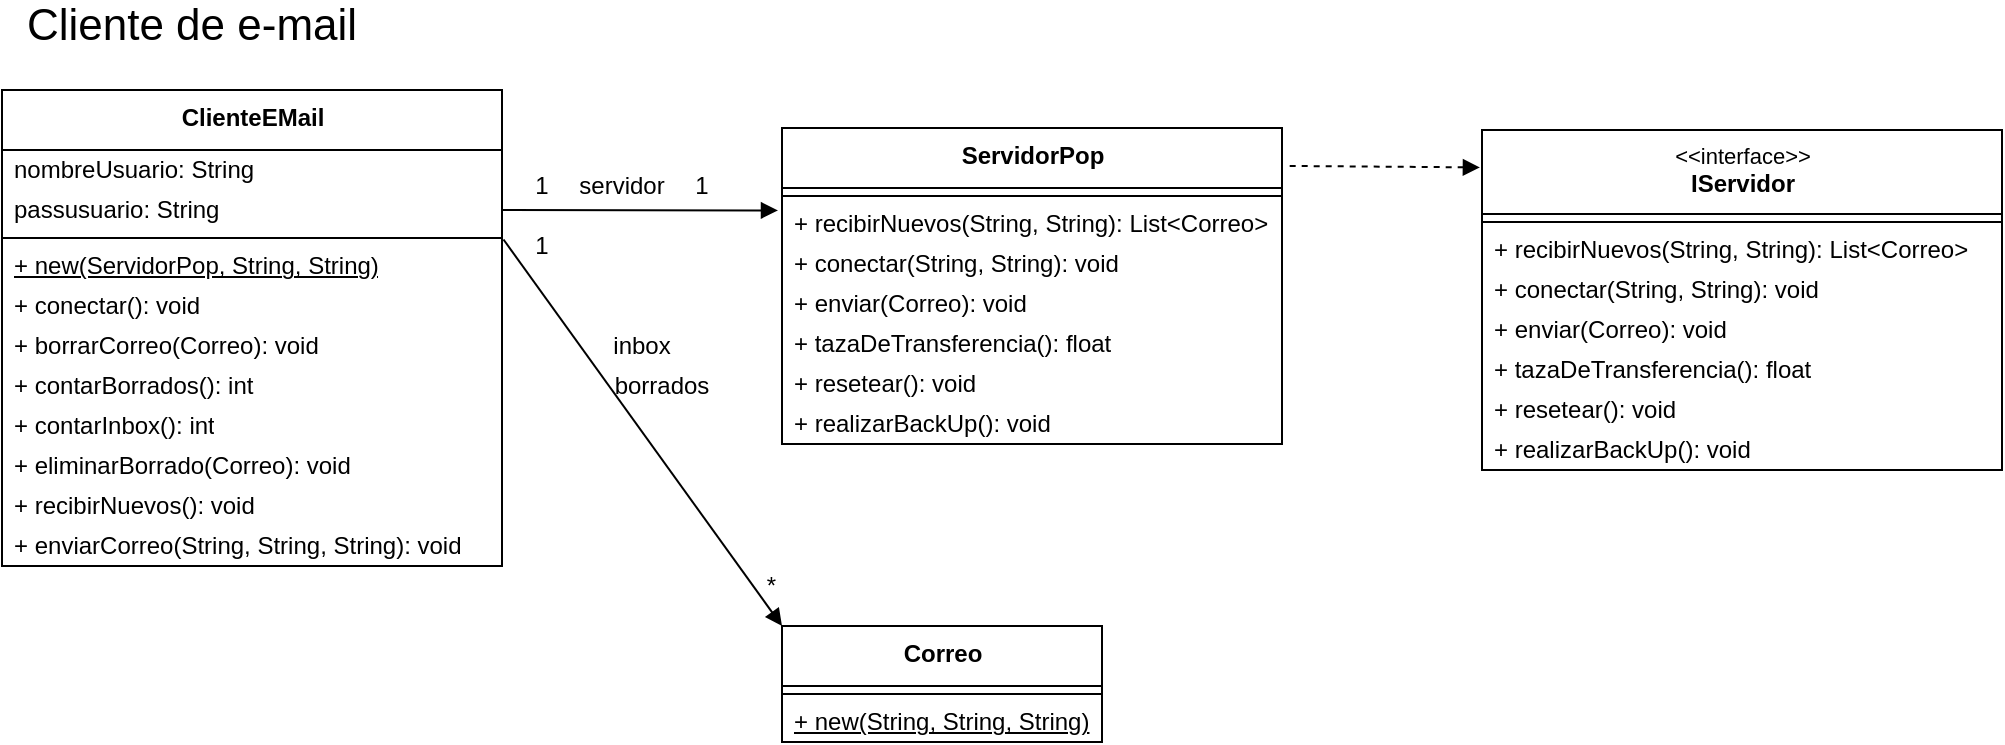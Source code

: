 <mxfile version="17.4.6" type="github">
  <diagram id="hwEnMFRsd4231ranK771" name="Page-1">
    <mxGraphModel dx="1128" dy="1766" grid="1" gridSize="10" guides="1" tooltips="1" connect="1" arrows="1" fold="1" page="1" pageScale="1" pageWidth="827" pageHeight="1169" math="0" shadow="0">
      <root>
        <mxCell id="0" />
        <mxCell id="1" parent="0" />
        <mxCell id="HtaL5qtSipClP9a9sMlD-21" style="edgeStyle=none;orthogonalLoop=1;jettySize=auto;html=1;exitX=-0.008;exitY=0.16;exitDx=0;exitDy=0;endArrow=none;endFill=0;rounded=0;exitPerimeter=0;startArrow=block;startFill=1;entryX=1;entryY=0.5;entryDx=0;entryDy=0;" edge="1" parent="1" source="HtaL5qtSipClP9a9sMlD-106" target="HtaL5qtSipClP9a9sMlD-121">
          <mxGeometry relative="1" as="geometry">
            <mxPoint x="260" y="-1039" as="targetPoint" />
            <mxPoint x="370.5" y="-1037.032" as="sourcePoint" />
          </mxGeometry>
        </mxCell>
        <mxCell id="HtaL5qtSipClP9a9sMlD-22" value="&amp;nbsp;*" style="text;html=1;strokeColor=none;fillColor=none;align=center;verticalAlign=middle;whiteSpace=wrap;rounded=0;" vertex="1" parent="1">
          <mxGeometry x="373" y="-860" width="40" height="20" as="geometry" />
        </mxCell>
        <mxCell id="HtaL5qtSipClP9a9sMlD-23" value="1" style="text;html=1;strokeColor=none;fillColor=none;align=center;verticalAlign=middle;whiteSpace=wrap;rounded=0;" vertex="1" parent="1">
          <mxGeometry x="260" y="-1030" width="40" height="20" as="geometry" />
        </mxCell>
        <mxCell id="HtaL5qtSipClP9a9sMlD-24" value="borrados" style="text;html=1;strokeColor=none;fillColor=none;align=center;verticalAlign=middle;whiteSpace=wrap;rounded=0;" vertex="1" parent="1">
          <mxGeometry x="320" y="-960" width="40" height="20" as="geometry" />
        </mxCell>
        <mxCell id="HtaL5qtSipClP9a9sMlD-25" value="&lt;font style=&quot;font-size: 22px&quot;&gt;Cliente de e-mail&lt;/font&gt;" style="text;html=1;strokeColor=none;fillColor=none;align=center;verticalAlign=middle;whiteSpace=wrap;rounded=0;" vertex="1" parent="1">
          <mxGeometry x="20" y="-1140" width="170" height="20" as="geometry" />
        </mxCell>
        <mxCell id="HtaL5qtSipClP9a9sMlD-71" value="servidor" style="text;html=1;strokeColor=none;fillColor=none;align=center;verticalAlign=middle;whiteSpace=wrap;rounded=0;" vertex="1" parent="1">
          <mxGeometry x="300" y="-1060" width="40" height="20" as="geometry" />
        </mxCell>
        <mxCell id="HtaL5qtSipClP9a9sMlD-72" style="edgeStyle=none;orthogonalLoop=1;jettySize=auto;html=1;exitX=0;exitY=0;exitDx=0;exitDy=0;endArrow=none;endFill=0;rounded=0;startArrow=block;startFill=1;entryX=1.003;entryY=-0.162;entryDx=0;entryDy=0;entryPerimeter=0;" edge="1" parent="1" source="HtaL5qtSipClP9a9sMlD-93" target="HtaL5qtSipClP9a9sMlD-116">
          <mxGeometry relative="1" as="geometry">
            <mxPoint x="259.28" y="-1026.234" as="targetPoint" />
            <mxPoint x="395.04" y="-829.98" as="sourcePoint" />
          </mxGeometry>
        </mxCell>
        <mxCell id="HtaL5qtSipClP9a9sMlD-73" value="inbox" style="text;html=1;strokeColor=none;fillColor=none;align=center;verticalAlign=middle;whiteSpace=wrap;rounded=0;" vertex="1" parent="1">
          <mxGeometry x="310" y="-980" width="40" height="20" as="geometry" />
        </mxCell>
        <mxCell id="HtaL5qtSipClP9a9sMlD-75" value="1" style="text;html=1;strokeColor=none;fillColor=none;align=center;verticalAlign=middle;whiteSpace=wrap;rounded=0;" vertex="1" parent="1">
          <mxGeometry x="260" y="-1060" width="40" height="20" as="geometry" />
        </mxCell>
        <mxCell id="HtaL5qtSipClP9a9sMlD-76" value="1" style="text;html=1;strokeColor=none;fillColor=none;align=center;verticalAlign=middle;whiteSpace=wrap;rounded=0;" vertex="1" parent="1">
          <mxGeometry x="340" y="-1060" width="40" height="20" as="geometry" />
        </mxCell>
        <mxCell id="HtaL5qtSipClP9a9sMlD-77" style="edgeStyle=none;orthogonalLoop=1;jettySize=auto;html=1;exitX=-0.004;exitY=0.11;exitDx=0;exitDy=0;endArrow=none;endFill=0;rounded=0;exitPerimeter=0;startArrow=block;startFill=1;entryX=1.01;entryY=0.12;entryDx=0;entryDy=0;entryPerimeter=0;dashed=1;" edge="1" parent="1" source="HtaL5qtSipClP9a9sMlD-85" target="HtaL5qtSipClP9a9sMlD-105">
          <mxGeometry relative="1" as="geometry">
            <mxPoint x="621.75" y="-1059.95" as="targetPoint" />
            <mxPoint x="748.92" y="-1059.19" as="sourcePoint" />
          </mxGeometry>
        </mxCell>
        <mxCell id="HtaL5qtSipClP9a9sMlD-85" value="&amp;lt;&amp;lt;interface&amp;gt;&amp;gt;&lt;br&gt;&lt;span style=&quot;font-size: 12px ; font-weight: 700&quot;&gt;IServidor&lt;/span&gt;" style="swimlane;fontStyle=0;align=center;verticalAlign=top;childLayout=stackLayout;horizontal=1;startSize=42;horizontalStack=0;resizeParent=1;resizeParentMax=0;resizeLast=0;collapsible=0;marginBottom=0;html=1;labelBackgroundColor=none;labelBorderColor=none;fontSize=11;" vertex="1" parent="1">
          <mxGeometry x="750" y="-1078" width="260" height="170" as="geometry" />
        </mxCell>
        <mxCell id="HtaL5qtSipClP9a9sMlD-90" value="" style="line;strokeWidth=1;fillColor=none;align=left;verticalAlign=middle;spacingTop=-1;spacingLeft=3;spacingRight=3;rotatable=0;labelPosition=right;points=[];portConstraint=eastwest;labelBackgroundColor=none;labelBorderColor=none;fontSize=11;html=1;" vertex="1" parent="HtaL5qtSipClP9a9sMlD-85">
          <mxGeometry y="42" width="260" height="8" as="geometry" />
        </mxCell>
        <mxCell id="HtaL5qtSipClP9a9sMlD-92" value="&lt;span style=&quot;font-size: 12px&quot;&gt;+ recibirNuevos(String, String): List&amp;lt;Correo&amp;gt;&lt;/span&gt;" style="text;html=1;strokeColor=none;fillColor=none;align=left;verticalAlign=middle;spacingLeft=4;spacingRight=4;overflow=hidden;rotatable=0;points=[[0,0.5],[1,0.5]];portConstraint=eastwest;labelBackgroundColor=none;labelBorderColor=none;fontSize=11;" vertex="1" parent="HtaL5qtSipClP9a9sMlD-85">
          <mxGeometry y="50" width="260" height="20" as="geometry" />
        </mxCell>
        <mxCell id="HtaL5qtSipClP9a9sMlD-100" value="&lt;span style=&quot;font-size: 12px&quot;&gt;+ conectar(String, String): void&lt;/span&gt;" style="text;html=1;strokeColor=none;fillColor=none;align=left;verticalAlign=middle;spacingLeft=4;spacingRight=4;overflow=hidden;rotatable=0;points=[[0,0.5],[1,0.5]];portConstraint=eastwest;labelBackgroundColor=none;labelBorderColor=none;fontSize=11;" vertex="1" parent="HtaL5qtSipClP9a9sMlD-85">
          <mxGeometry y="70" width="260" height="20" as="geometry" />
        </mxCell>
        <mxCell id="HtaL5qtSipClP9a9sMlD-101" value="&lt;span style=&quot;font-size: 12px&quot;&gt;+ enviar(Correo): void&lt;/span&gt;" style="text;html=1;strokeColor=none;fillColor=none;align=left;verticalAlign=middle;spacingLeft=4;spacingRight=4;overflow=hidden;rotatable=0;points=[[0,0.5],[1,0.5]];portConstraint=eastwest;labelBackgroundColor=none;labelBorderColor=none;fontSize=11;" vertex="1" parent="HtaL5qtSipClP9a9sMlD-85">
          <mxGeometry y="90" width="260" height="20" as="geometry" />
        </mxCell>
        <mxCell id="HtaL5qtSipClP9a9sMlD-102" value="&lt;span style=&quot;font-size: 12px&quot;&gt;+ tazaDeTransferencia(): float&lt;/span&gt;" style="text;html=1;strokeColor=none;fillColor=none;align=left;verticalAlign=middle;spacingLeft=4;spacingRight=4;overflow=hidden;rotatable=0;points=[[0,0.5],[1,0.5]];portConstraint=eastwest;labelBackgroundColor=none;labelBorderColor=none;fontSize=11;" vertex="1" parent="HtaL5qtSipClP9a9sMlD-85">
          <mxGeometry y="110" width="260" height="20" as="geometry" />
        </mxCell>
        <mxCell id="HtaL5qtSipClP9a9sMlD-103" value="&lt;span style=&quot;font-size: 12px&quot;&gt;+ resetear(): void&lt;/span&gt;" style="text;html=1;strokeColor=none;fillColor=none;align=left;verticalAlign=middle;spacingLeft=4;spacingRight=4;overflow=hidden;rotatable=0;points=[[0,0.5],[1,0.5]];portConstraint=eastwest;labelBackgroundColor=none;labelBorderColor=none;fontSize=11;" vertex="1" parent="HtaL5qtSipClP9a9sMlD-85">
          <mxGeometry y="130" width="260" height="20" as="geometry" />
        </mxCell>
        <mxCell id="HtaL5qtSipClP9a9sMlD-104" value="&lt;span style=&quot;font-size: 12px&quot;&gt;+ realizarBackUp(): void&lt;/span&gt;" style="text;html=1;strokeColor=none;fillColor=none;align=left;verticalAlign=middle;spacingLeft=4;spacingRight=4;overflow=hidden;rotatable=0;points=[[0,0.5],[1,0.5]];portConstraint=eastwest;labelBackgroundColor=none;labelBorderColor=none;fontSize=11;" vertex="1" parent="HtaL5qtSipClP9a9sMlD-85">
          <mxGeometry y="150" width="260" height="20" as="geometry" />
        </mxCell>
        <mxCell id="HtaL5qtSipClP9a9sMlD-93" value="&lt;span style=&quot;font-size: 12px ; font-weight: 700&quot;&gt;Correo&lt;/span&gt;" style="swimlane;fontStyle=0;align=center;verticalAlign=top;childLayout=stackLayout;horizontal=1;startSize=30;horizontalStack=0;resizeParent=1;resizeParentMax=0;resizeLast=0;collapsible=0;marginBottom=0;html=1;labelBackgroundColor=none;labelBorderColor=none;fontSize=11;" vertex="1" parent="1">
          <mxGeometry x="400" y="-830" width="160" height="58" as="geometry" />
        </mxCell>
        <mxCell id="HtaL5qtSipClP9a9sMlD-97" value="" style="line;strokeWidth=1;fillColor=none;align=left;verticalAlign=middle;spacingTop=-1;spacingLeft=3;spacingRight=3;rotatable=0;labelPosition=right;points=[];portConstraint=eastwest;labelBackgroundColor=none;labelBorderColor=none;fontSize=11;html=1;" vertex="1" parent="HtaL5qtSipClP9a9sMlD-93">
          <mxGeometry y="30" width="160" height="8" as="geometry" />
        </mxCell>
        <mxCell id="HtaL5qtSipClP9a9sMlD-94" value="&lt;span style=&quot;font-size: 12px&quot;&gt;&lt;u&gt;+ new(String, String, String)&lt;/u&gt;&lt;/span&gt;" style="text;html=1;strokeColor=none;fillColor=none;align=left;verticalAlign=middle;spacingLeft=4;spacingRight=4;overflow=hidden;rotatable=0;points=[[0,0.5],[1,0.5]];portConstraint=eastwest;labelBackgroundColor=none;labelBorderColor=none;fontSize=11;" vertex="1" parent="HtaL5qtSipClP9a9sMlD-93">
          <mxGeometry y="38" width="160" height="20" as="geometry" />
        </mxCell>
        <mxCell id="HtaL5qtSipClP9a9sMlD-105" value="&lt;span style=&quot;font-size: 12px ; font-weight: 700&quot;&gt;ServidorPop&lt;/span&gt;" style="swimlane;fontStyle=0;align=center;verticalAlign=top;childLayout=stackLayout;horizontal=1;startSize=30;horizontalStack=0;resizeParent=1;resizeParentMax=0;resizeLast=0;collapsible=0;marginBottom=0;html=1;labelBackgroundColor=none;labelBorderColor=none;fontSize=11;" vertex="1" parent="1">
          <mxGeometry x="400" y="-1079" width="250" height="158" as="geometry" />
        </mxCell>
        <mxCell id="HtaL5qtSipClP9a9sMlD-107" value="" style="line;strokeWidth=1;fillColor=none;align=left;verticalAlign=middle;spacingTop=-1;spacingLeft=3;spacingRight=3;rotatable=0;labelPosition=right;points=[];portConstraint=eastwest;labelBackgroundColor=none;labelBorderColor=none;fontSize=11;html=1;" vertex="1" parent="HtaL5qtSipClP9a9sMlD-105">
          <mxGeometry y="30" width="250" height="8" as="geometry" />
        </mxCell>
        <mxCell id="HtaL5qtSipClP9a9sMlD-106" value="&lt;span style=&quot;font-size: 12px&quot;&gt;+ recibirNuevos(String, String): List&amp;lt;Correo&amp;gt;&lt;/span&gt;" style="text;html=1;strokeColor=none;fillColor=none;align=left;verticalAlign=middle;spacingLeft=4;spacingRight=4;overflow=hidden;rotatable=0;points=[[0,0.5],[1,0.5]];portConstraint=eastwest;labelBackgroundColor=none;labelBorderColor=none;fontSize=11;" vertex="1" parent="HtaL5qtSipClP9a9sMlD-105">
          <mxGeometry y="38" width="250" height="20" as="geometry" />
        </mxCell>
        <mxCell id="HtaL5qtSipClP9a9sMlD-108" value="&lt;span style=&quot;font-size: 12px&quot;&gt;+ conectar(String, String): void&lt;/span&gt;" style="text;html=1;strokeColor=none;fillColor=none;align=left;verticalAlign=middle;spacingLeft=4;spacingRight=4;overflow=hidden;rotatable=0;points=[[0,0.5],[1,0.5]];portConstraint=eastwest;labelBackgroundColor=none;labelBorderColor=none;fontSize=11;" vertex="1" parent="HtaL5qtSipClP9a9sMlD-105">
          <mxGeometry y="58" width="250" height="20" as="geometry" />
        </mxCell>
        <mxCell id="HtaL5qtSipClP9a9sMlD-109" value="&lt;span style=&quot;font-size: 12px&quot;&gt;+ enviar(Correo): void&lt;/span&gt;" style="text;html=1;strokeColor=none;fillColor=none;align=left;verticalAlign=middle;spacingLeft=4;spacingRight=4;overflow=hidden;rotatable=0;points=[[0,0.5],[1,0.5]];portConstraint=eastwest;labelBackgroundColor=none;labelBorderColor=none;fontSize=11;" vertex="1" parent="HtaL5qtSipClP9a9sMlD-105">
          <mxGeometry y="78" width="250" height="20" as="geometry" />
        </mxCell>
        <mxCell id="HtaL5qtSipClP9a9sMlD-110" value="&lt;span style=&quot;font-size: 12px&quot;&gt;+ tazaDeTransferencia(): float&lt;/span&gt;" style="text;html=1;strokeColor=none;fillColor=none;align=left;verticalAlign=middle;spacingLeft=4;spacingRight=4;overflow=hidden;rotatable=0;points=[[0,0.5],[1,0.5]];portConstraint=eastwest;labelBackgroundColor=none;labelBorderColor=none;fontSize=11;" vertex="1" parent="HtaL5qtSipClP9a9sMlD-105">
          <mxGeometry y="98" width="250" height="20" as="geometry" />
        </mxCell>
        <mxCell id="HtaL5qtSipClP9a9sMlD-111" value="&lt;span style=&quot;font-size: 12px&quot;&gt;+ resetear(): void&lt;/span&gt;" style="text;html=1;strokeColor=none;fillColor=none;align=left;verticalAlign=middle;spacingLeft=4;spacingRight=4;overflow=hidden;rotatable=0;points=[[0,0.5],[1,0.5]];portConstraint=eastwest;labelBackgroundColor=none;labelBorderColor=none;fontSize=11;" vertex="1" parent="HtaL5qtSipClP9a9sMlD-105">
          <mxGeometry y="118" width="250" height="20" as="geometry" />
        </mxCell>
        <mxCell id="HtaL5qtSipClP9a9sMlD-112" value="&lt;span style=&quot;font-size: 12px&quot;&gt;+ realizarBackUp(): void&lt;/span&gt;" style="text;html=1;strokeColor=none;fillColor=none;align=left;verticalAlign=middle;spacingLeft=4;spacingRight=4;overflow=hidden;rotatable=0;points=[[0,0.5],[1,0.5]];portConstraint=eastwest;labelBackgroundColor=none;labelBorderColor=none;fontSize=11;" vertex="1" parent="HtaL5qtSipClP9a9sMlD-105">
          <mxGeometry y="138" width="250" height="20" as="geometry" />
        </mxCell>
        <mxCell id="HtaL5qtSipClP9a9sMlD-113" value="&lt;span style=&quot;font-size: 12px ; font-weight: 700&quot;&gt;ClienteEMail&lt;/span&gt;" style="swimlane;fontStyle=0;align=center;verticalAlign=top;childLayout=stackLayout;horizontal=1;startSize=30;horizontalStack=0;resizeParent=1;resizeParentMax=0;resizeLast=0;collapsible=0;marginBottom=0;html=1;labelBackgroundColor=none;labelBorderColor=none;fontSize=11;" vertex="1" parent="1">
          <mxGeometry x="10" y="-1098" width="250" height="238" as="geometry" />
        </mxCell>
        <mxCell id="HtaL5qtSipClP9a9sMlD-115" value="&lt;span style=&quot;font-size: 12px&quot;&gt;nombreUsuario: String&lt;/span&gt;" style="text;html=1;strokeColor=none;fillColor=none;align=left;verticalAlign=middle;spacingLeft=4;spacingRight=4;overflow=hidden;rotatable=0;points=[[0,0.5],[1,0.5]];portConstraint=eastwest;labelBackgroundColor=none;labelBorderColor=none;fontSize=11;" vertex="1" parent="HtaL5qtSipClP9a9sMlD-113">
          <mxGeometry y="30" width="250" height="20" as="geometry" />
        </mxCell>
        <mxCell id="HtaL5qtSipClP9a9sMlD-121" value="&lt;span style=&quot;font-size: 12px&quot;&gt;passusuario: String&lt;/span&gt;" style="text;html=1;strokeColor=none;fillColor=none;align=left;verticalAlign=middle;spacingLeft=4;spacingRight=4;overflow=hidden;rotatable=0;points=[[0,0.5],[1,0.5]];portConstraint=eastwest;labelBackgroundColor=none;labelBorderColor=none;fontSize=11;" vertex="1" parent="HtaL5qtSipClP9a9sMlD-113">
          <mxGeometry y="50" width="250" height="20" as="geometry" />
        </mxCell>
        <mxCell id="HtaL5qtSipClP9a9sMlD-114" value="" style="line;strokeWidth=1;fillColor=none;align=left;verticalAlign=middle;spacingTop=-1;spacingLeft=3;spacingRight=3;rotatable=0;labelPosition=right;points=[];portConstraint=eastwest;labelBackgroundColor=none;labelBorderColor=none;fontSize=11;html=1;" vertex="1" parent="HtaL5qtSipClP9a9sMlD-113">
          <mxGeometry y="70" width="250" height="8" as="geometry" />
        </mxCell>
        <mxCell id="HtaL5qtSipClP9a9sMlD-116" value="&lt;span style=&quot;font-size: 12px&quot;&gt;&lt;u&gt;+ new(ServidorPop, String, String)&lt;/u&gt;&lt;/span&gt;" style="text;html=1;strokeColor=none;fillColor=none;align=left;verticalAlign=middle;spacingLeft=4;spacingRight=4;overflow=hidden;rotatable=0;points=[[0,0.5],[1,0.5]];portConstraint=eastwest;labelBackgroundColor=none;labelBorderColor=none;fontSize=11;" vertex="1" parent="HtaL5qtSipClP9a9sMlD-113">
          <mxGeometry y="78" width="250" height="20" as="geometry" />
        </mxCell>
        <mxCell id="HtaL5qtSipClP9a9sMlD-117" value="&lt;span style=&quot;font-size: 12px&quot;&gt;+ conectar(): void&lt;/span&gt;" style="text;html=1;strokeColor=none;fillColor=none;align=left;verticalAlign=middle;spacingLeft=4;spacingRight=4;overflow=hidden;rotatable=0;points=[[0,0.5],[1,0.5]];portConstraint=eastwest;labelBackgroundColor=none;labelBorderColor=none;fontSize=11;" vertex="1" parent="HtaL5qtSipClP9a9sMlD-113">
          <mxGeometry y="98" width="250" height="20" as="geometry" />
        </mxCell>
        <mxCell id="HtaL5qtSipClP9a9sMlD-118" value="&lt;span style=&quot;font-size: 12px&quot;&gt;+ borrarCorreo(Correo): void&lt;/span&gt;" style="text;html=1;strokeColor=none;fillColor=none;align=left;verticalAlign=middle;spacingLeft=4;spacingRight=4;overflow=hidden;rotatable=0;points=[[0,0.5],[1,0.5]];portConstraint=eastwest;labelBackgroundColor=none;labelBorderColor=none;fontSize=11;" vertex="1" parent="HtaL5qtSipClP9a9sMlD-113">
          <mxGeometry y="118" width="250" height="20" as="geometry" />
        </mxCell>
        <mxCell id="HtaL5qtSipClP9a9sMlD-119" value="&lt;span style=&quot;font-size: 12px&quot;&gt;+ contarBorrados(): int&lt;/span&gt;" style="text;html=1;strokeColor=none;fillColor=none;align=left;verticalAlign=middle;spacingLeft=4;spacingRight=4;overflow=hidden;rotatable=0;points=[[0,0.5],[1,0.5]];portConstraint=eastwest;labelBackgroundColor=none;labelBorderColor=none;fontSize=11;" vertex="1" parent="HtaL5qtSipClP9a9sMlD-113">
          <mxGeometry y="138" width="250" height="20" as="geometry" />
        </mxCell>
        <mxCell id="HtaL5qtSipClP9a9sMlD-120" value="&lt;span style=&quot;font-size: 12px&quot;&gt;+ contarInbox(): int&lt;/span&gt;" style="text;html=1;strokeColor=none;fillColor=none;align=left;verticalAlign=middle;spacingLeft=4;spacingRight=4;overflow=hidden;rotatable=0;points=[[0,0.5],[1,0.5]];portConstraint=eastwest;labelBackgroundColor=none;labelBorderColor=none;fontSize=11;" vertex="1" parent="HtaL5qtSipClP9a9sMlD-113">
          <mxGeometry y="158" width="250" height="20" as="geometry" />
        </mxCell>
        <mxCell id="HtaL5qtSipClP9a9sMlD-122" value="&lt;span style=&quot;font-size: 12px&quot;&gt;+ eliminarBorrado(Correo): void&lt;/span&gt;" style="text;html=1;strokeColor=none;fillColor=none;align=left;verticalAlign=middle;spacingLeft=4;spacingRight=4;overflow=hidden;rotatable=0;points=[[0,0.5],[1,0.5]];portConstraint=eastwest;labelBackgroundColor=none;labelBorderColor=none;fontSize=11;" vertex="1" parent="HtaL5qtSipClP9a9sMlD-113">
          <mxGeometry y="178" width="250" height="20" as="geometry" />
        </mxCell>
        <mxCell id="HtaL5qtSipClP9a9sMlD-123" value="&lt;span style=&quot;font-size: 12px&quot;&gt;+ recibirNuevos(): void&lt;/span&gt;" style="text;html=1;strokeColor=none;fillColor=none;align=left;verticalAlign=middle;spacingLeft=4;spacingRight=4;overflow=hidden;rotatable=0;points=[[0,0.5],[1,0.5]];portConstraint=eastwest;labelBackgroundColor=none;labelBorderColor=none;fontSize=11;" vertex="1" parent="HtaL5qtSipClP9a9sMlD-113">
          <mxGeometry y="198" width="250" height="20" as="geometry" />
        </mxCell>
        <mxCell id="HtaL5qtSipClP9a9sMlD-124" value="&lt;span style=&quot;font-size: 12px&quot;&gt;+ enviarCorreo(String, String, String): void&lt;/span&gt;" style="text;html=1;strokeColor=none;fillColor=none;align=left;verticalAlign=middle;spacingLeft=4;spacingRight=4;overflow=hidden;rotatable=0;points=[[0,0.5],[1,0.5]];portConstraint=eastwest;labelBackgroundColor=none;labelBorderColor=none;fontSize=11;" vertex="1" parent="HtaL5qtSipClP9a9sMlD-113">
          <mxGeometry y="218" width="250" height="20" as="geometry" />
        </mxCell>
      </root>
    </mxGraphModel>
  </diagram>
</mxfile>
